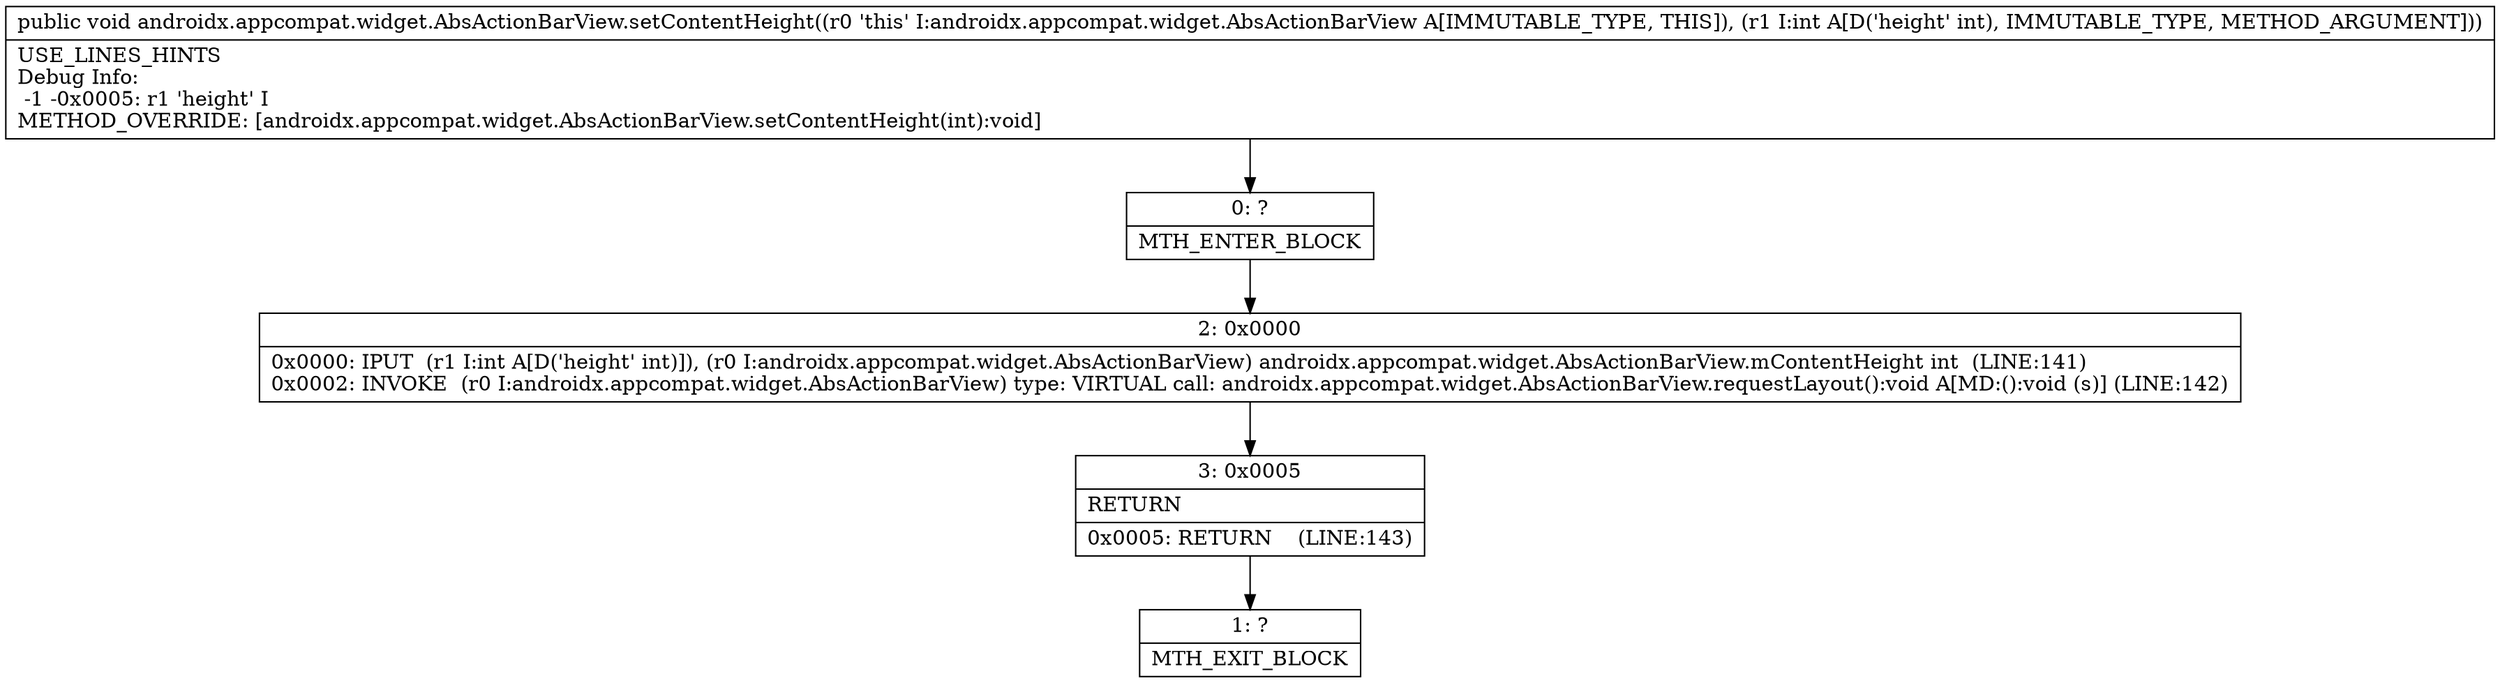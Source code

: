 digraph "CFG forandroidx.appcompat.widget.AbsActionBarView.setContentHeight(I)V" {
Node_0 [shape=record,label="{0\:\ ?|MTH_ENTER_BLOCK\l}"];
Node_2 [shape=record,label="{2\:\ 0x0000|0x0000: IPUT  (r1 I:int A[D('height' int)]), (r0 I:androidx.appcompat.widget.AbsActionBarView) androidx.appcompat.widget.AbsActionBarView.mContentHeight int  (LINE:141)\l0x0002: INVOKE  (r0 I:androidx.appcompat.widget.AbsActionBarView) type: VIRTUAL call: androidx.appcompat.widget.AbsActionBarView.requestLayout():void A[MD:():void (s)] (LINE:142)\l}"];
Node_3 [shape=record,label="{3\:\ 0x0005|RETURN\l|0x0005: RETURN    (LINE:143)\l}"];
Node_1 [shape=record,label="{1\:\ ?|MTH_EXIT_BLOCK\l}"];
MethodNode[shape=record,label="{public void androidx.appcompat.widget.AbsActionBarView.setContentHeight((r0 'this' I:androidx.appcompat.widget.AbsActionBarView A[IMMUTABLE_TYPE, THIS]), (r1 I:int A[D('height' int), IMMUTABLE_TYPE, METHOD_ARGUMENT]))  | USE_LINES_HINTS\lDebug Info:\l  \-1 \-0x0005: r1 'height' I\lMETHOD_OVERRIDE: [androidx.appcompat.widget.AbsActionBarView.setContentHeight(int):void]\l}"];
MethodNode -> Node_0;Node_0 -> Node_2;
Node_2 -> Node_3;
Node_3 -> Node_1;
}

